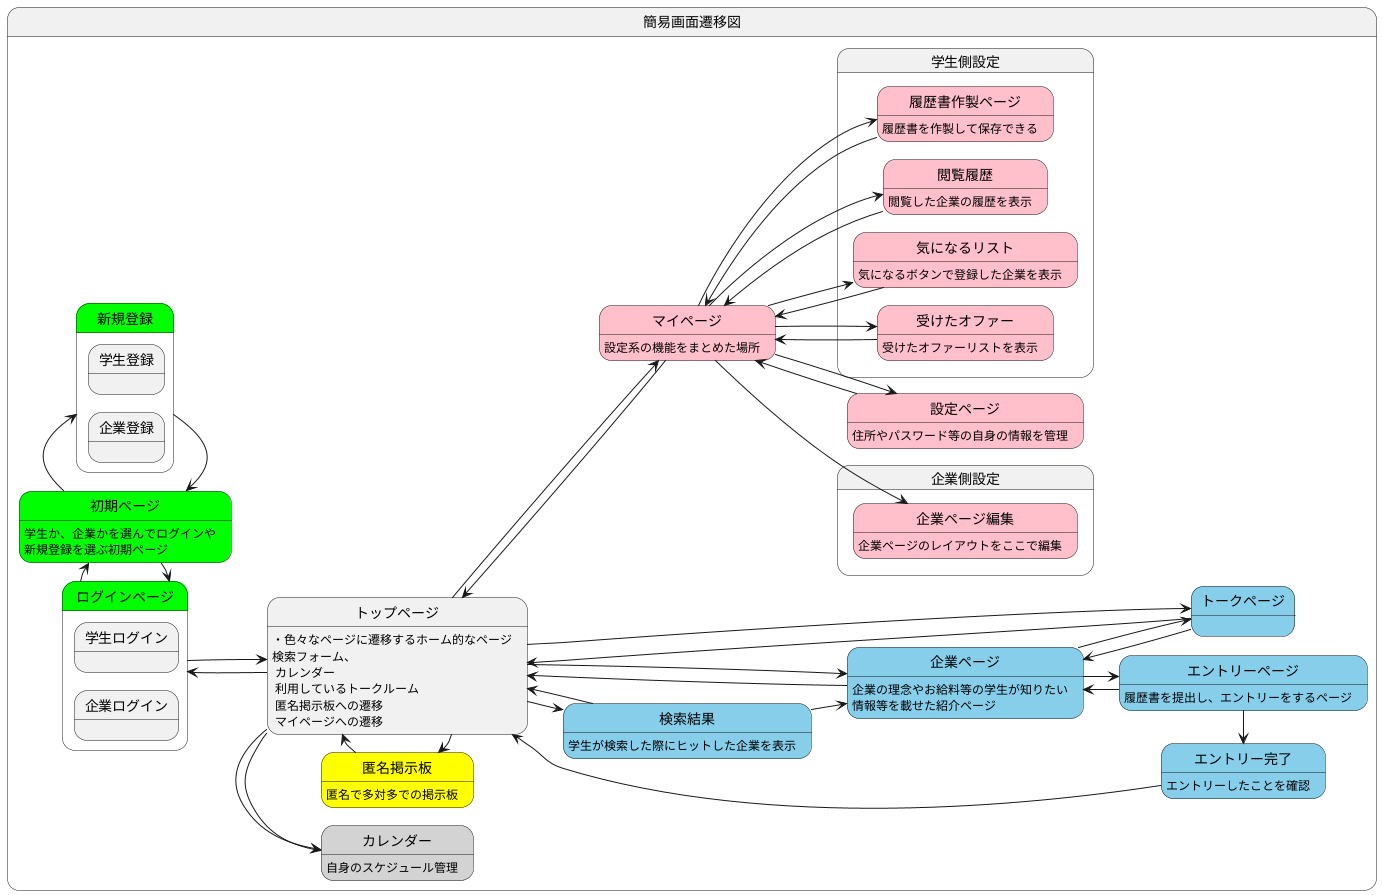 @startuml
left to right direction
state 簡易画面遷移図{


state 新規登録 #00FF00 {
    state 企業登録
    state 学生登録
}

state 初期ページ #00FF00 : 学生か、企業かを選んでログインや\n新規登録を選ぶ初期ページ
state ログインページ #00FF00{
    state 企業ログイン
    state 学生ログイン
}
state トップページ :・色々なページに遷移するホーム的なページ\n検索フォーム、\n カレンダー \n 利用しているトークルーム \n 匿名掲示板への遷移 \n マイページへの遷移 
state トークページ #Skyblue
state 企業ページ #Skyblue :企業の理念やお給料等の学生が知りたい\n情報等を載せた紹介ページ
state エントリーページ #Skyblue:履歴書を提出し、エントリーをするページ
state エントリー完了 #Skyblue :エントリーしたことを確認
state 検索結果 #Skyblue :学生が検索した際にヒットした企業を表示
state マイページ #Pink :設定系の機能をまとめた場所

state 学生側設定{
state 履歴書作製ページ #Pink :履歴書を作製して保存できる
state 受けたオファー #Pink :受けたオファーリストを表示
state 気になるリスト #Pink :気になるボタンで登録した企業を表示
state 閲覧履歴 #Pink :閲覧した企業の履歴を表示
} 

state 企業側設定{
    state 企業ページ編集 #Pink :企業ページのレイアウトをここで編集
}

state 設定ページ #Pink :住所やパスワード等の自身の情報を管理



state 匿名掲示板 #Yellow :匿名で多対多での掲示板
state カレンダー #LightGrey :自身のスケジュール管理


新規登録->初期ページ
新規登録<-初期ページ

初期ページ->ログインページ
初期ページ<-ログインページ

ログインページ-->トップページ
ログインページ<--トップページ

トップページ-->検索結果
トップページ -> カレンダー
トップページ -> カレンダー
検索結果-->トップページ
検索結果-->企業ページ

企業ページ-->トークページ
企業ページ-->エントリーページ
企業ページ<--エントリーページ
企業ページ<--トークページ

エントリーページ-right->エントリー完了
エントリー完了-->トップページ

トップページ-right->匿名掲示板
トップページ<--匿名掲示板
トップページ-up->企業ページ
トップページ<-up-企業ページ
トップページ-->マイページ
トップページ-up->トークページ
トップページ<-up-トークページ

マイページ-left->トップページ
マイページ-->履歴書作製ページ
マイページ-->閲覧履歴
マイページ-->気になるリスト
マイページ-->受けたオファー
マイページ-->設定ページ
マイページ-->企業ページ編集

マイページ<--履歴書作製ページ
マイページ<--閲覧履歴
マイページ<--気になるリスト
マイページ<--受けたオファー
マイページ<--設定ページ



}
@enduml
